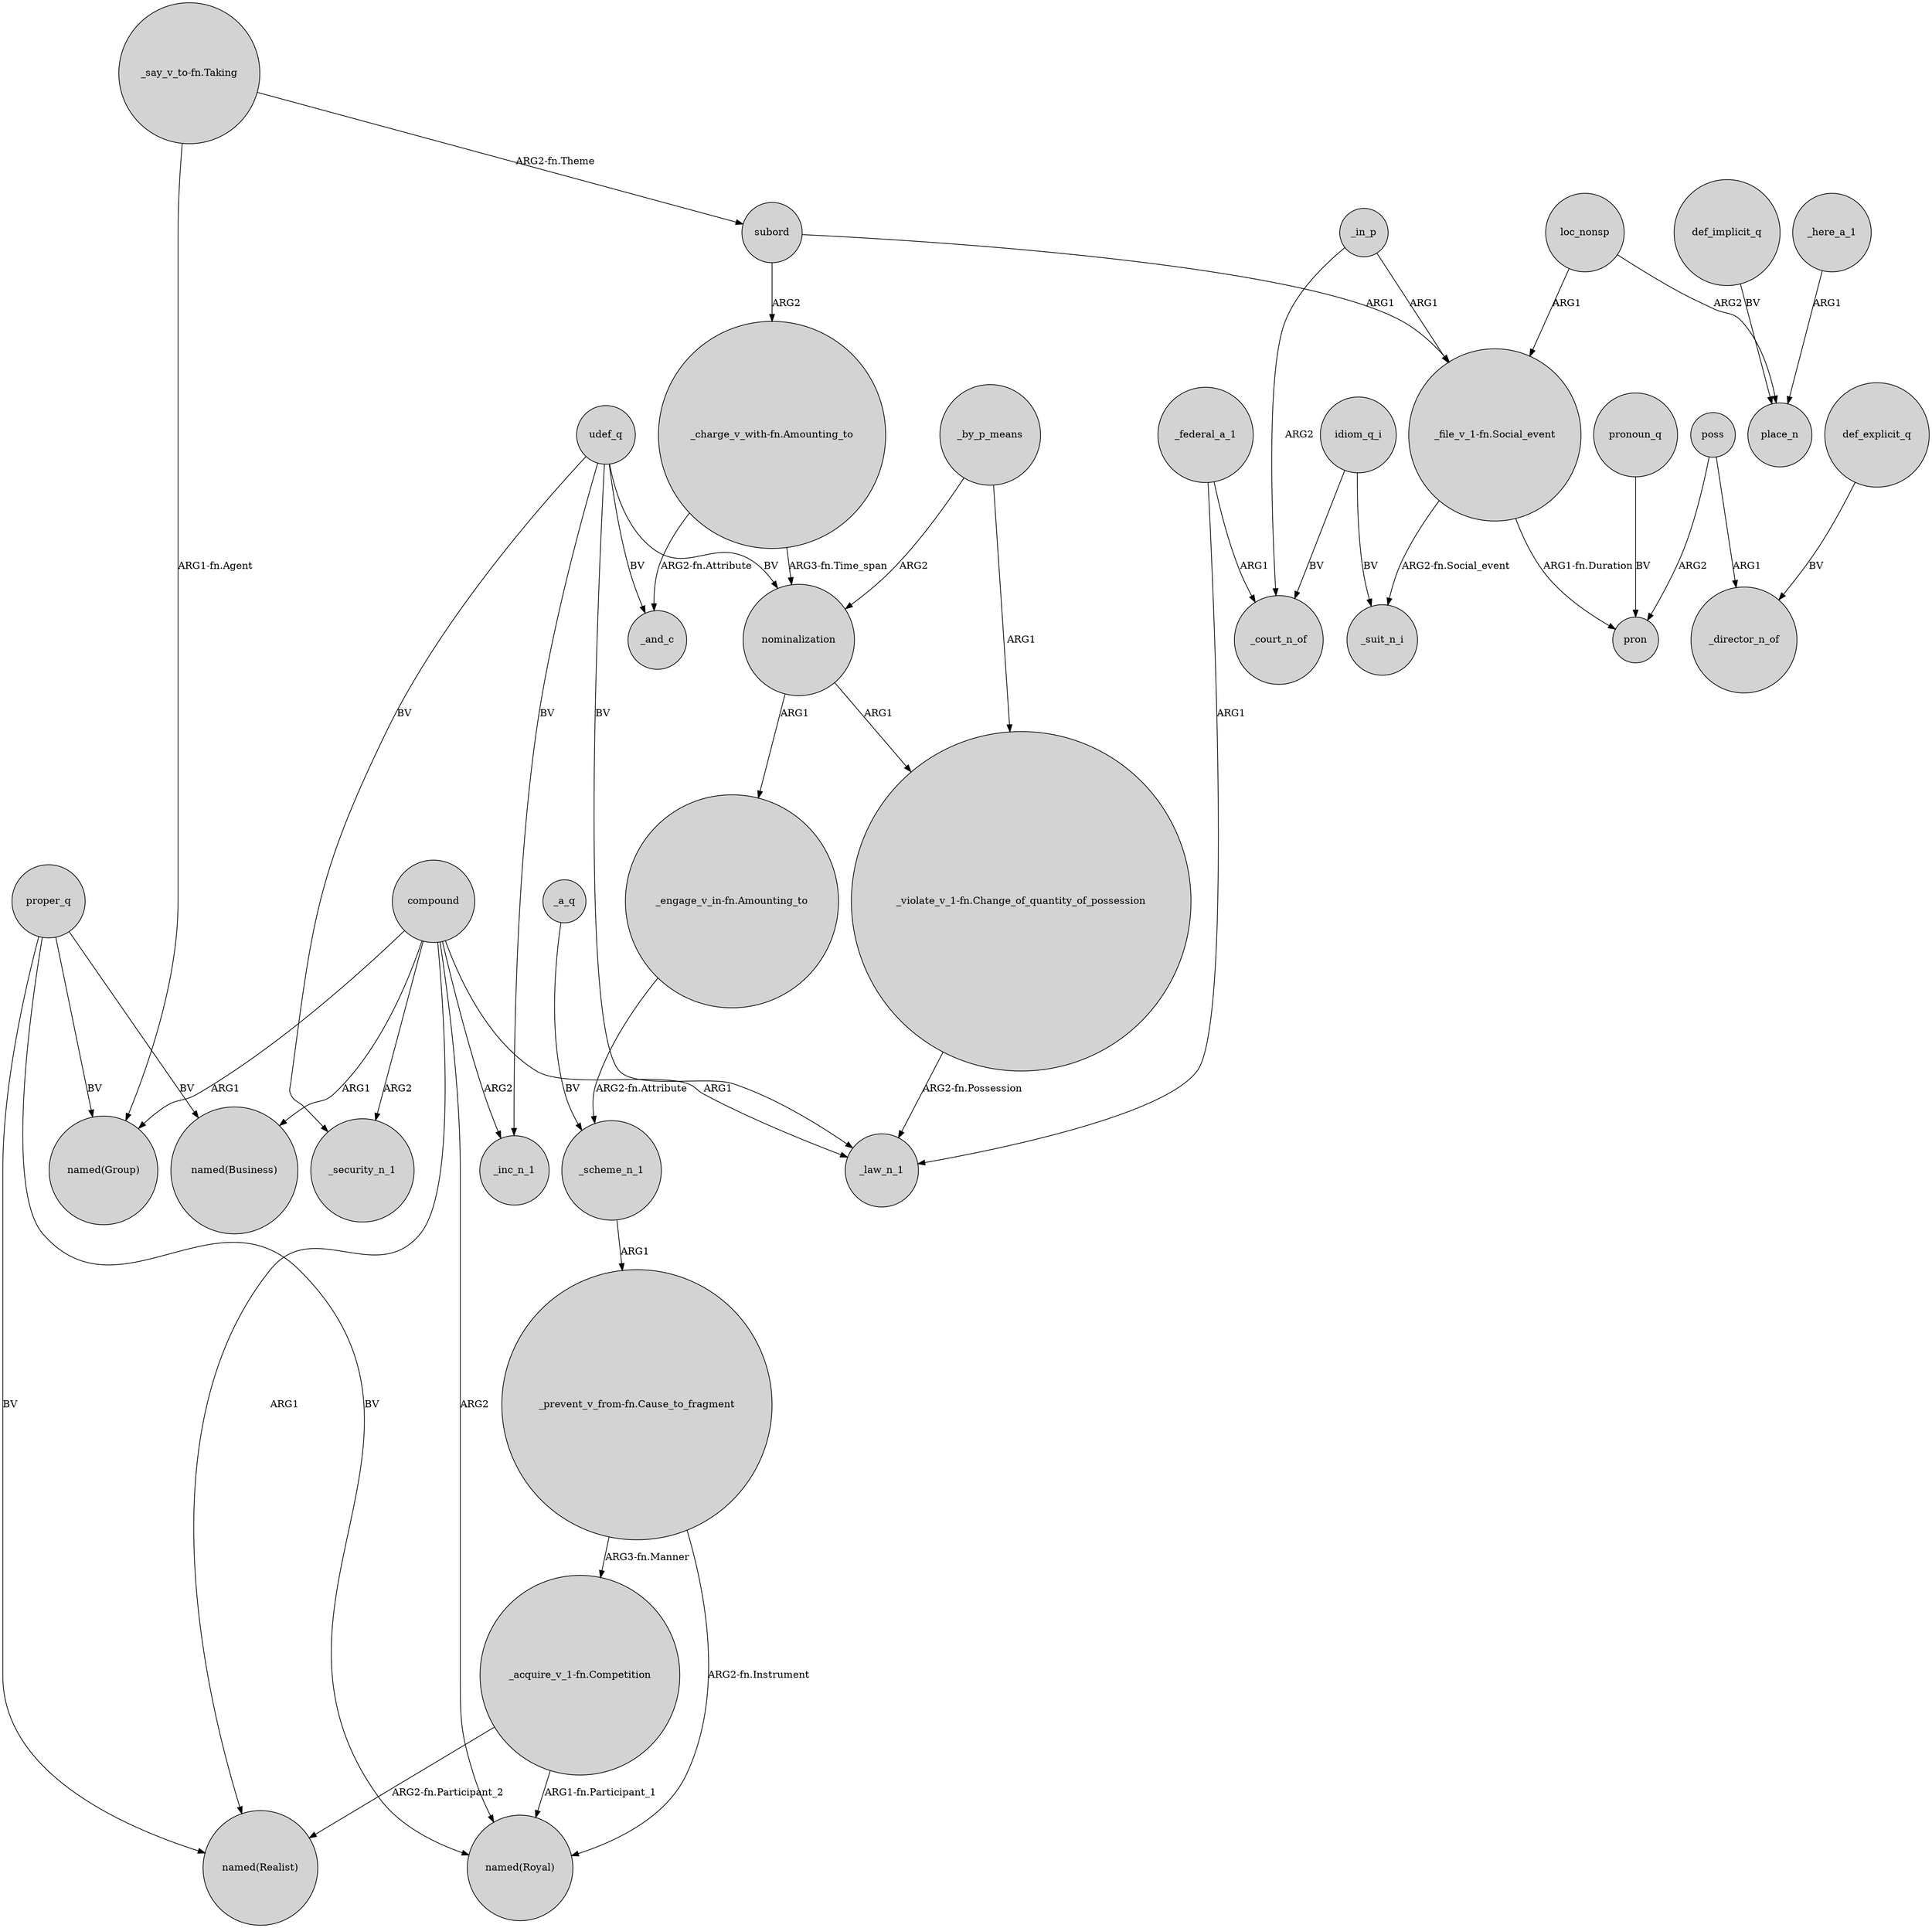 digraph {
	node [shape=circle style=filled]
	proper_q -> "named(Business)" [label=BV]
	idiom_q_i -> _suit_n_i [label=BV]
	proper_q -> "named(Royal)" [label=BV]
	def_explicit_q -> _director_n_of [label=BV]
	def_implicit_q -> place_n [label=BV]
	nominalization -> "_engage_v_in-fn.Amounting_to" [label=ARG1]
	"_say_v_to-fn.Taking" -> subord [label="ARG2-fn.Theme"]
	compound -> "named(Group)" [label=ARG1]
	subord -> "_file_v_1-fn.Social_event" [label=ARG1]
	udef_q -> nominalization [label=BV]
	"_acquire_v_1-fn.Competition" -> "named(Royal)" [label="ARG1-fn.Participant_1"]
	"_prevent_v_from-fn.Cause_to_fragment" -> "_acquire_v_1-fn.Competition" [label="ARG3-fn.Manner"]
	poss -> _director_n_of [label=ARG1]
	"_acquire_v_1-fn.Competition" -> "named(Realist)" [label="ARG2-fn.Participant_2"]
	"_say_v_to-fn.Taking" -> "named(Group)" [label="ARG1-fn.Agent"]
	_here_a_1 -> place_n [label=ARG1]
	"_charge_v_with-fn.Amounting_to" -> nominalization [label="ARG3-fn.Time_span"]
	proper_q -> "named(Group)" [label=BV]
	"_prevent_v_from-fn.Cause_to_fragment" -> "named(Royal)" [label="ARG2-fn.Instrument"]
	"_violate_v_1-fn.Change_of_quantity_of_possession" -> _law_n_1 [label="ARG2-fn.Possession"]
	udef_q -> _and_c [label=BV]
	udef_q -> _security_n_1 [label=BV]
	_by_p_means -> "_violate_v_1-fn.Change_of_quantity_of_possession" [label=ARG1]
	compound -> "named(Realist)" [label=ARG1]
	pronoun_q -> pron [label=BV]
	udef_q -> _inc_n_1 [label=BV]
	poss -> pron [label=ARG2]
	compound -> "named(Royal)" [label=ARG2]
	compound -> _inc_n_1 [label=ARG2]
	_a_q -> _scheme_n_1 [label=BV]
	loc_nonsp -> "_file_v_1-fn.Social_event" [label=ARG1]
	_in_p -> _court_n_of [label=ARG2]
	_by_p_means -> nominalization [label=ARG2]
	"_engage_v_in-fn.Amounting_to" -> _scheme_n_1 [label="ARG2-fn.Attribute"]
	_in_p -> "_file_v_1-fn.Social_event" [label=ARG1]
	nominalization -> "_violate_v_1-fn.Change_of_quantity_of_possession" [label=ARG1]
	proper_q -> "named(Realist)" [label=BV]
	loc_nonsp -> place_n [label=ARG2]
	compound -> _law_n_1 [label=ARG1]
	compound -> "named(Business)" [label=ARG1]
	udef_q -> _law_n_1 [label=BV]
	"_file_v_1-fn.Social_event" -> pron [label="ARG1-fn.Duration"]
	_scheme_n_1 -> "_prevent_v_from-fn.Cause_to_fragment" [label=ARG1]
	compound -> _security_n_1 [label=ARG2]
	idiom_q_i -> _court_n_of [label=BV]
	_federal_a_1 -> _law_n_1 [label=ARG1]
	subord -> "_charge_v_with-fn.Amounting_to" [label=ARG2]
	"_file_v_1-fn.Social_event" -> _suit_n_i [label="ARG2-fn.Social_event"]
	_federal_a_1 -> _court_n_of [label=ARG1]
	"_charge_v_with-fn.Amounting_to" -> _and_c [label="ARG2-fn.Attribute"]
}
